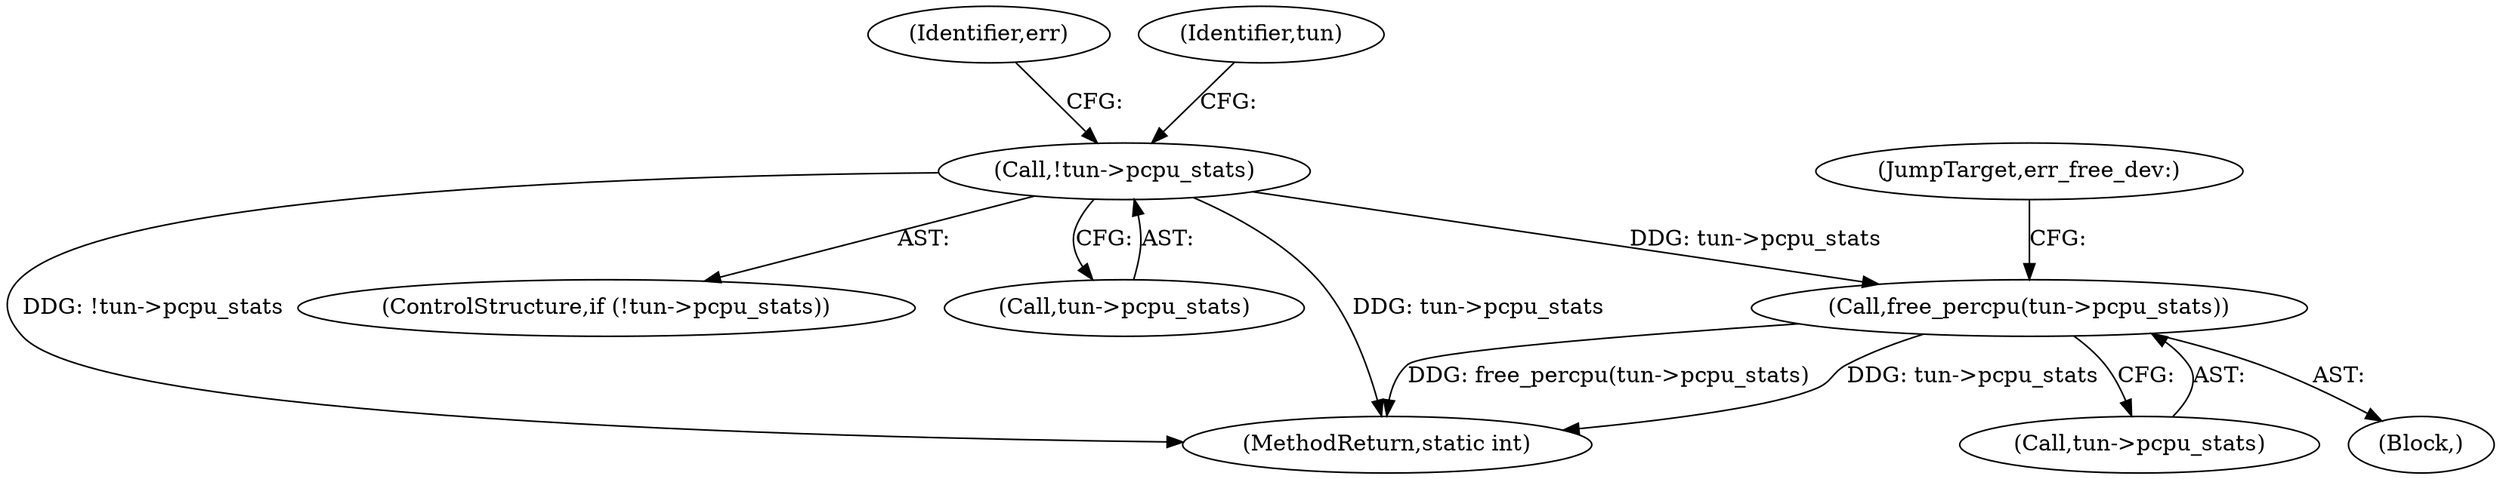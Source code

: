 digraph "0_linux_5c25f65fd1e42685f7ccd80e0621829c105785d9@pointer" {
"1000440" [label="(Call,!tun->pcpu_stats)"];
"1000587" [label="(Call,free_percpu(tun->pcpu_stats))"];
"1000439" [label="(ControlStructure,if (!tun->pcpu_stats))"];
"1000596" [label="(MethodReturn,static int)"];
"1000587" [label="(Call,free_percpu(tun->pcpu_stats))"];
"1000446" [label="(Identifier,err)"];
"1000453" [label="(Identifier,tun)"];
"1000110" [label="(Block,)"];
"1000588" [label="(Call,tun->pcpu_stats)"];
"1000591" [label="(JumpTarget,err_free_dev:)"];
"1000441" [label="(Call,tun->pcpu_stats)"];
"1000440" [label="(Call,!tun->pcpu_stats)"];
"1000440" -> "1000439"  [label="AST: "];
"1000440" -> "1000441"  [label="CFG: "];
"1000441" -> "1000440"  [label="AST: "];
"1000446" -> "1000440"  [label="CFG: "];
"1000453" -> "1000440"  [label="CFG: "];
"1000440" -> "1000596"  [label="DDG: !tun->pcpu_stats"];
"1000440" -> "1000596"  [label="DDG: tun->pcpu_stats"];
"1000440" -> "1000587"  [label="DDG: tun->pcpu_stats"];
"1000587" -> "1000110"  [label="AST: "];
"1000587" -> "1000588"  [label="CFG: "];
"1000588" -> "1000587"  [label="AST: "];
"1000591" -> "1000587"  [label="CFG: "];
"1000587" -> "1000596"  [label="DDG: tun->pcpu_stats"];
"1000587" -> "1000596"  [label="DDG: free_percpu(tun->pcpu_stats)"];
}
